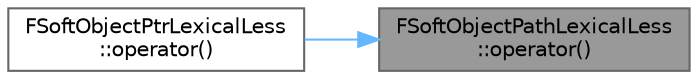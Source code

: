digraph "FSoftObjectPathLexicalLess::operator()"
{
 // INTERACTIVE_SVG=YES
 // LATEX_PDF_SIZE
  bgcolor="transparent";
  edge [fontname=Helvetica,fontsize=10,labelfontname=Helvetica,labelfontsize=10];
  node [fontname=Helvetica,fontsize=10,shape=box,height=0.2,width=0.4];
  rankdir="RL";
  Node1 [id="Node000001",label="FSoftObjectPathLexicalLess\l::operator()",height=0.2,width=0.4,color="gray40", fillcolor="grey60", style="filled", fontcolor="black",tooltip=" "];
  Node1 -> Node2 [id="edge1_Node000001_Node000002",dir="back",color="steelblue1",style="solid",tooltip=" "];
  Node2 [id="Node000002",label="FSoftObjectPtrLexicalLess\l::operator()",height=0.2,width=0.4,color="grey40", fillcolor="white", style="filled",URL="$d0/dfc/structFSoftObjectPtrLexicalLess.html#a03b80990d8311e130dc86260980d610d",tooltip=" "];
}
